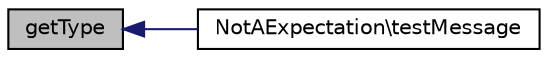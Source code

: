 digraph "getType"
{
  edge [fontname="Helvetica",fontsize="10",labelfontname="Helvetica",labelfontsize="10"];
  node [fontname="Helvetica",fontsize="10",shape=record];
  rankdir="LR";
  Node1 [label="getType",height=0.2,width=0.4,color="black", fillcolor="grey75", style="filled" fontcolor="black"];
  Node1 -> Node2 [dir="back",color="midnightblue",fontsize="10",style="solid",fontname="Helvetica"];
  Node2 [label="NotAExpectation\\testMessage",height=0.2,width=0.4,color="black", fillcolor="white", style="filled",URL="$class_not_a_expectation.html#a4261cc878f60ae0a7a6058111d3fb767"];
}
